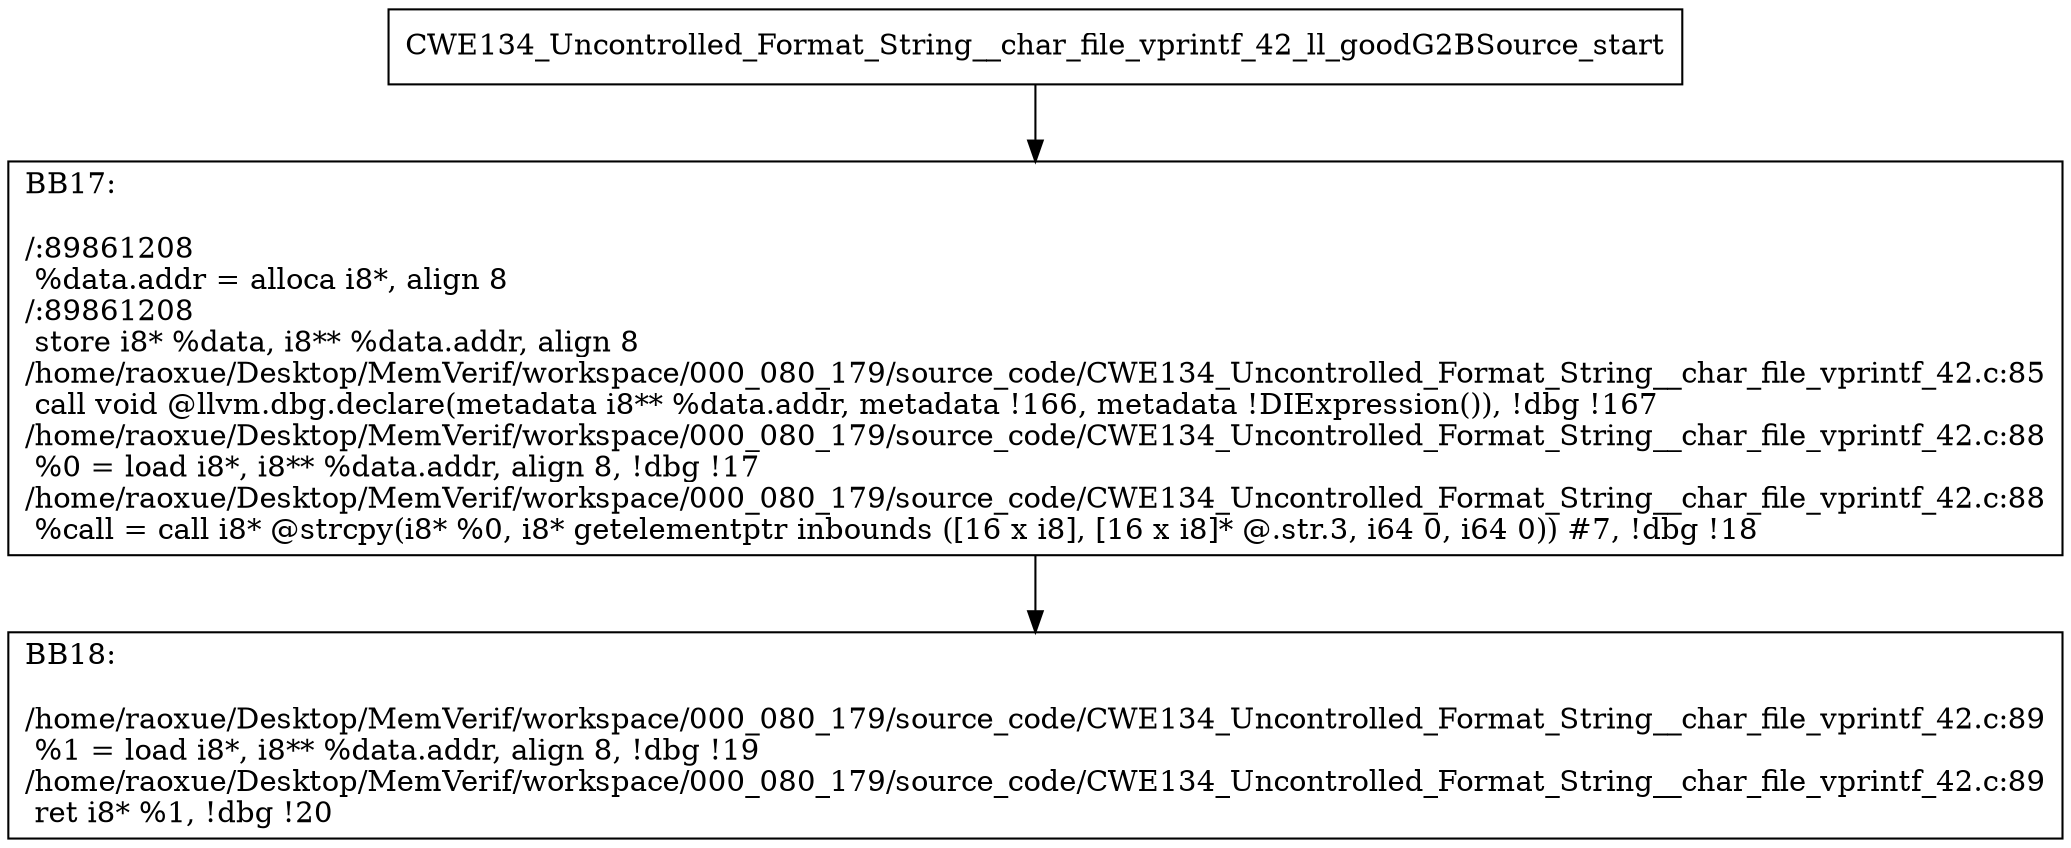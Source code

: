 digraph "CFG for'CWE134_Uncontrolled_Format_String__char_file_vprintf_42_ll_goodG2BSource' function" {
	BBCWE134_Uncontrolled_Format_String__char_file_vprintf_42_ll_goodG2BSource_start[shape=record,label="{CWE134_Uncontrolled_Format_String__char_file_vprintf_42_ll_goodG2BSource_start}"];
	BBCWE134_Uncontrolled_Format_String__char_file_vprintf_42_ll_goodG2BSource_start-> CWE134_Uncontrolled_Format_String__char_file_vprintf_42_ll_goodG2BSourceBB17;
	CWE134_Uncontrolled_Format_String__char_file_vprintf_42_ll_goodG2BSourceBB17 [shape=record, label="{BB17:\l\l/:89861208\l
  %data.addr = alloca i8*, align 8\l
/:89861208\l
  store i8* %data, i8** %data.addr, align 8\l
/home/raoxue/Desktop/MemVerif/workspace/000_080_179/source_code/CWE134_Uncontrolled_Format_String__char_file_vprintf_42.c:85\l
  call void @llvm.dbg.declare(metadata i8** %data.addr, metadata !166, metadata !DIExpression()), !dbg !167\l
/home/raoxue/Desktop/MemVerif/workspace/000_080_179/source_code/CWE134_Uncontrolled_Format_String__char_file_vprintf_42.c:88\l
  %0 = load i8*, i8** %data.addr, align 8, !dbg !17\l
/home/raoxue/Desktop/MemVerif/workspace/000_080_179/source_code/CWE134_Uncontrolled_Format_String__char_file_vprintf_42.c:88\l
  %call = call i8* @strcpy(i8* %0, i8* getelementptr inbounds ([16 x i8], [16 x i8]* @.str.3, i64 0, i64 0)) #7, !dbg !18\l
}"];
	CWE134_Uncontrolled_Format_String__char_file_vprintf_42_ll_goodG2BSourceBB17-> CWE134_Uncontrolled_Format_String__char_file_vprintf_42_ll_goodG2BSourceBB18;
	CWE134_Uncontrolled_Format_String__char_file_vprintf_42_ll_goodG2BSourceBB18 [shape=record, label="{BB18:\l\l/home/raoxue/Desktop/MemVerif/workspace/000_080_179/source_code/CWE134_Uncontrolled_Format_String__char_file_vprintf_42.c:89\l
  %1 = load i8*, i8** %data.addr, align 8, !dbg !19\l
/home/raoxue/Desktop/MemVerif/workspace/000_080_179/source_code/CWE134_Uncontrolled_Format_String__char_file_vprintf_42.c:89\l
  ret i8* %1, !dbg !20\l
}"];
}
